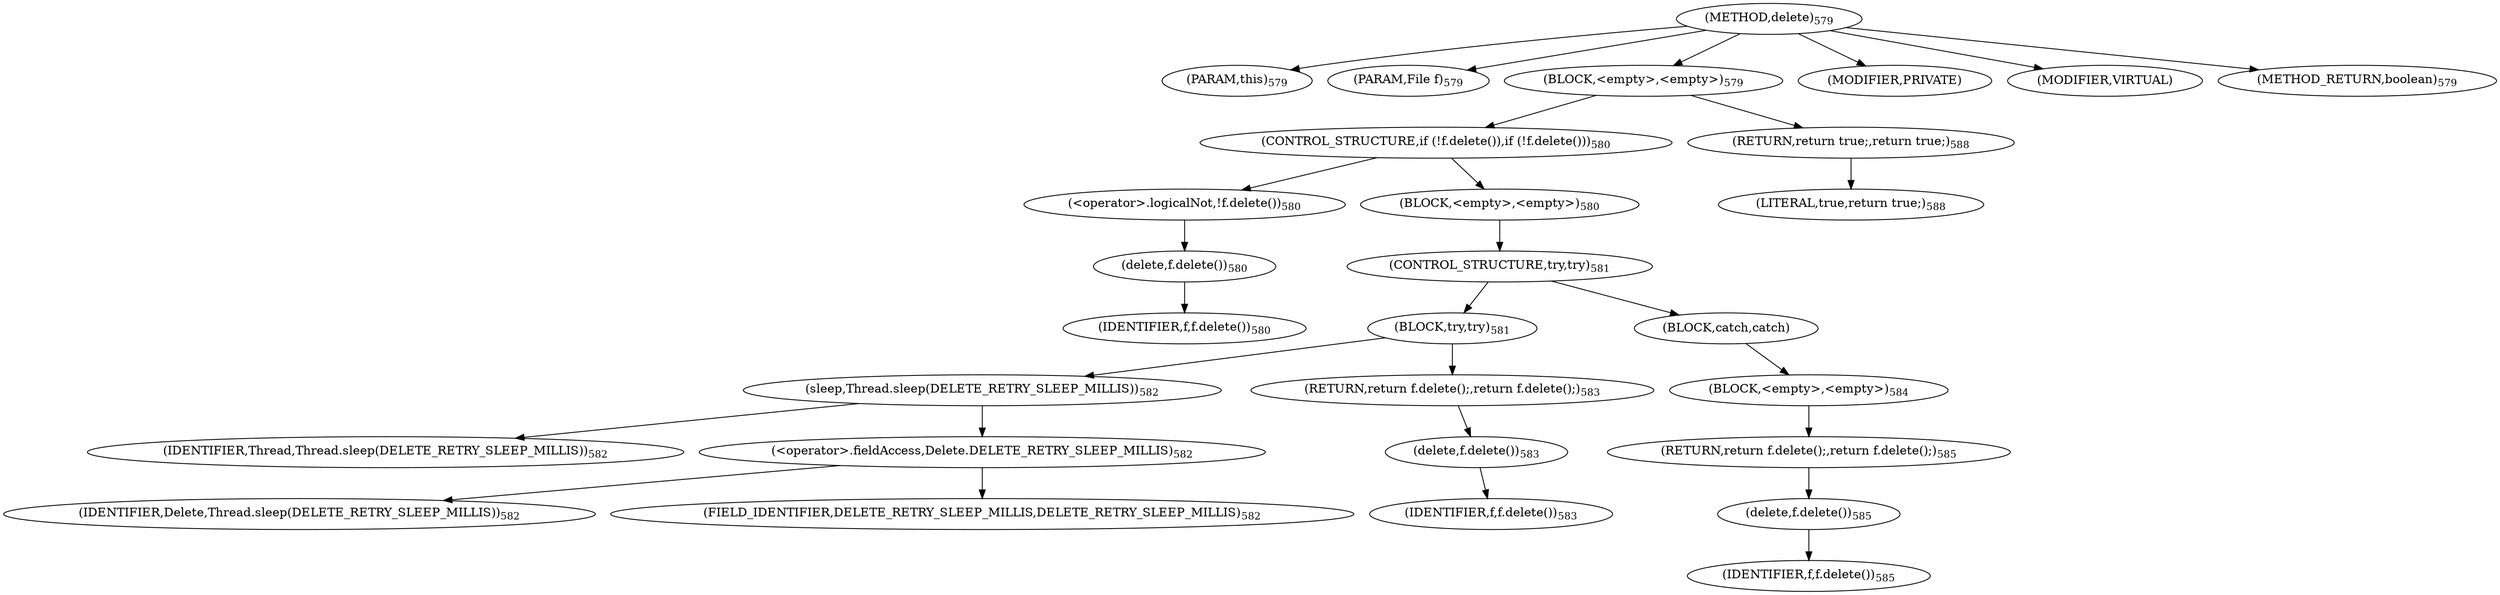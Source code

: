 digraph "delete" {  
"980" [label = <(METHOD,delete)<SUB>579</SUB>> ]
"981" [label = <(PARAM,this)<SUB>579</SUB>> ]
"982" [label = <(PARAM,File f)<SUB>579</SUB>> ]
"983" [label = <(BLOCK,&lt;empty&gt;,&lt;empty&gt;)<SUB>579</SUB>> ]
"984" [label = <(CONTROL_STRUCTURE,if (!f.delete()),if (!f.delete()))<SUB>580</SUB>> ]
"985" [label = <(&lt;operator&gt;.logicalNot,!f.delete())<SUB>580</SUB>> ]
"986" [label = <(delete,f.delete())<SUB>580</SUB>> ]
"987" [label = <(IDENTIFIER,f,f.delete())<SUB>580</SUB>> ]
"988" [label = <(BLOCK,&lt;empty&gt;,&lt;empty&gt;)<SUB>580</SUB>> ]
"989" [label = <(CONTROL_STRUCTURE,try,try)<SUB>581</SUB>> ]
"990" [label = <(BLOCK,try,try)<SUB>581</SUB>> ]
"991" [label = <(sleep,Thread.sleep(DELETE_RETRY_SLEEP_MILLIS))<SUB>582</SUB>> ]
"992" [label = <(IDENTIFIER,Thread,Thread.sleep(DELETE_RETRY_SLEEP_MILLIS))<SUB>582</SUB>> ]
"993" [label = <(&lt;operator&gt;.fieldAccess,Delete.DELETE_RETRY_SLEEP_MILLIS)<SUB>582</SUB>> ]
"994" [label = <(IDENTIFIER,Delete,Thread.sleep(DELETE_RETRY_SLEEP_MILLIS))<SUB>582</SUB>> ]
"995" [label = <(FIELD_IDENTIFIER,DELETE_RETRY_SLEEP_MILLIS,DELETE_RETRY_SLEEP_MILLIS)<SUB>582</SUB>> ]
"996" [label = <(RETURN,return f.delete();,return f.delete();)<SUB>583</SUB>> ]
"997" [label = <(delete,f.delete())<SUB>583</SUB>> ]
"998" [label = <(IDENTIFIER,f,f.delete())<SUB>583</SUB>> ]
"999" [label = <(BLOCK,catch,catch)> ]
"1000" [label = <(BLOCK,&lt;empty&gt;,&lt;empty&gt;)<SUB>584</SUB>> ]
"1001" [label = <(RETURN,return f.delete();,return f.delete();)<SUB>585</SUB>> ]
"1002" [label = <(delete,f.delete())<SUB>585</SUB>> ]
"1003" [label = <(IDENTIFIER,f,f.delete())<SUB>585</SUB>> ]
"1004" [label = <(RETURN,return true;,return true;)<SUB>588</SUB>> ]
"1005" [label = <(LITERAL,true,return true;)<SUB>588</SUB>> ]
"1006" [label = <(MODIFIER,PRIVATE)> ]
"1007" [label = <(MODIFIER,VIRTUAL)> ]
"1008" [label = <(METHOD_RETURN,boolean)<SUB>579</SUB>> ]
  "980" -> "981" 
  "980" -> "982" 
  "980" -> "983" 
  "980" -> "1006" 
  "980" -> "1007" 
  "980" -> "1008" 
  "983" -> "984" 
  "983" -> "1004" 
  "984" -> "985" 
  "984" -> "988" 
  "985" -> "986" 
  "986" -> "987" 
  "988" -> "989" 
  "989" -> "990" 
  "989" -> "999" 
  "990" -> "991" 
  "990" -> "996" 
  "991" -> "992" 
  "991" -> "993" 
  "993" -> "994" 
  "993" -> "995" 
  "996" -> "997" 
  "997" -> "998" 
  "999" -> "1000" 
  "1000" -> "1001" 
  "1001" -> "1002" 
  "1002" -> "1003" 
  "1004" -> "1005" 
}
